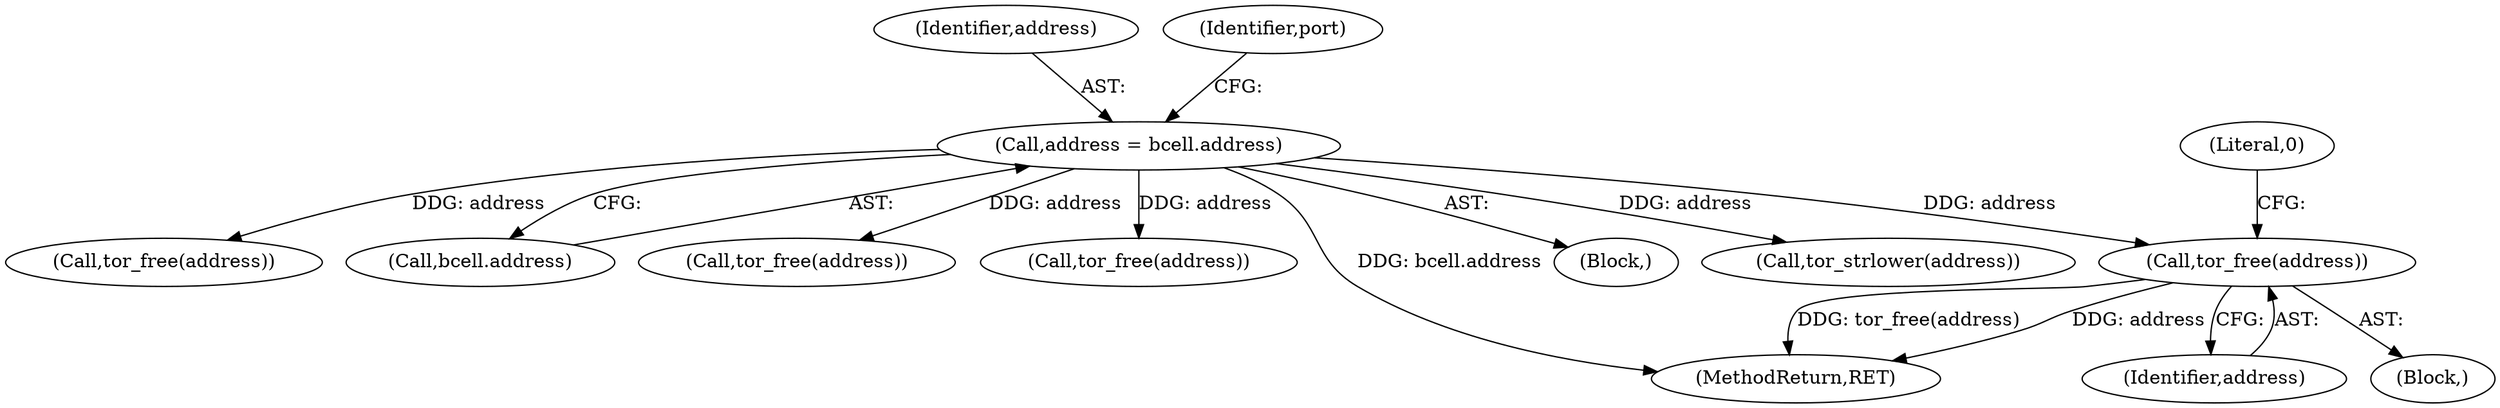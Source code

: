 digraph "0_tor_79b59a2dfcb68897ee89d98587d09e55f07e68d7@API" {
"1000334" [label="(Call,tor_free(address))"];
"1000269" [label="(Call,address = bcell.address)"];
"1000557" [label="(Call,tor_free(address))"];
"1000270" [label="(Identifier,address)"];
"1000271" [label="(Call,bcell.address)"];
"1000269" [label="(Call,address = bcell.address)"];
"1000306" [label="(Block,)"];
"1000612" [label="(Call,tor_free(address))"];
"1000424" [label="(Call,tor_free(address))"];
"1000337" [label="(Literal,0)"];
"1000718" [label="(MethodReturn,RET)"];
"1000335" [label="(Identifier,address)"];
"1000275" [label="(Identifier,port)"];
"1000268" [label="(Block,)"];
"1000616" [label="(Call,tor_strlower(address))"];
"1000334" [label="(Call,tor_free(address))"];
"1000334" -> "1000306"  [label="AST: "];
"1000334" -> "1000335"  [label="CFG: "];
"1000335" -> "1000334"  [label="AST: "];
"1000337" -> "1000334"  [label="CFG: "];
"1000334" -> "1000718"  [label="DDG: tor_free(address)"];
"1000334" -> "1000718"  [label="DDG: address"];
"1000269" -> "1000334"  [label="DDG: address"];
"1000269" -> "1000268"  [label="AST: "];
"1000269" -> "1000271"  [label="CFG: "];
"1000270" -> "1000269"  [label="AST: "];
"1000271" -> "1000269"  [label="AST: "];
"1000275" -> "1000269"  [label="CFG: "];
"1000269" -> "1000718"  [label="DDG: bcell.address"];
"1000269" -> "1000424"  [label="DDG: address"];
"1000269" -> "1000557"  [label="DDG: address"];
"1000269" -> "1000612"  [label="DDG: address"];
"1000269" -> "1000616"  [label="DDG: address"];
}
